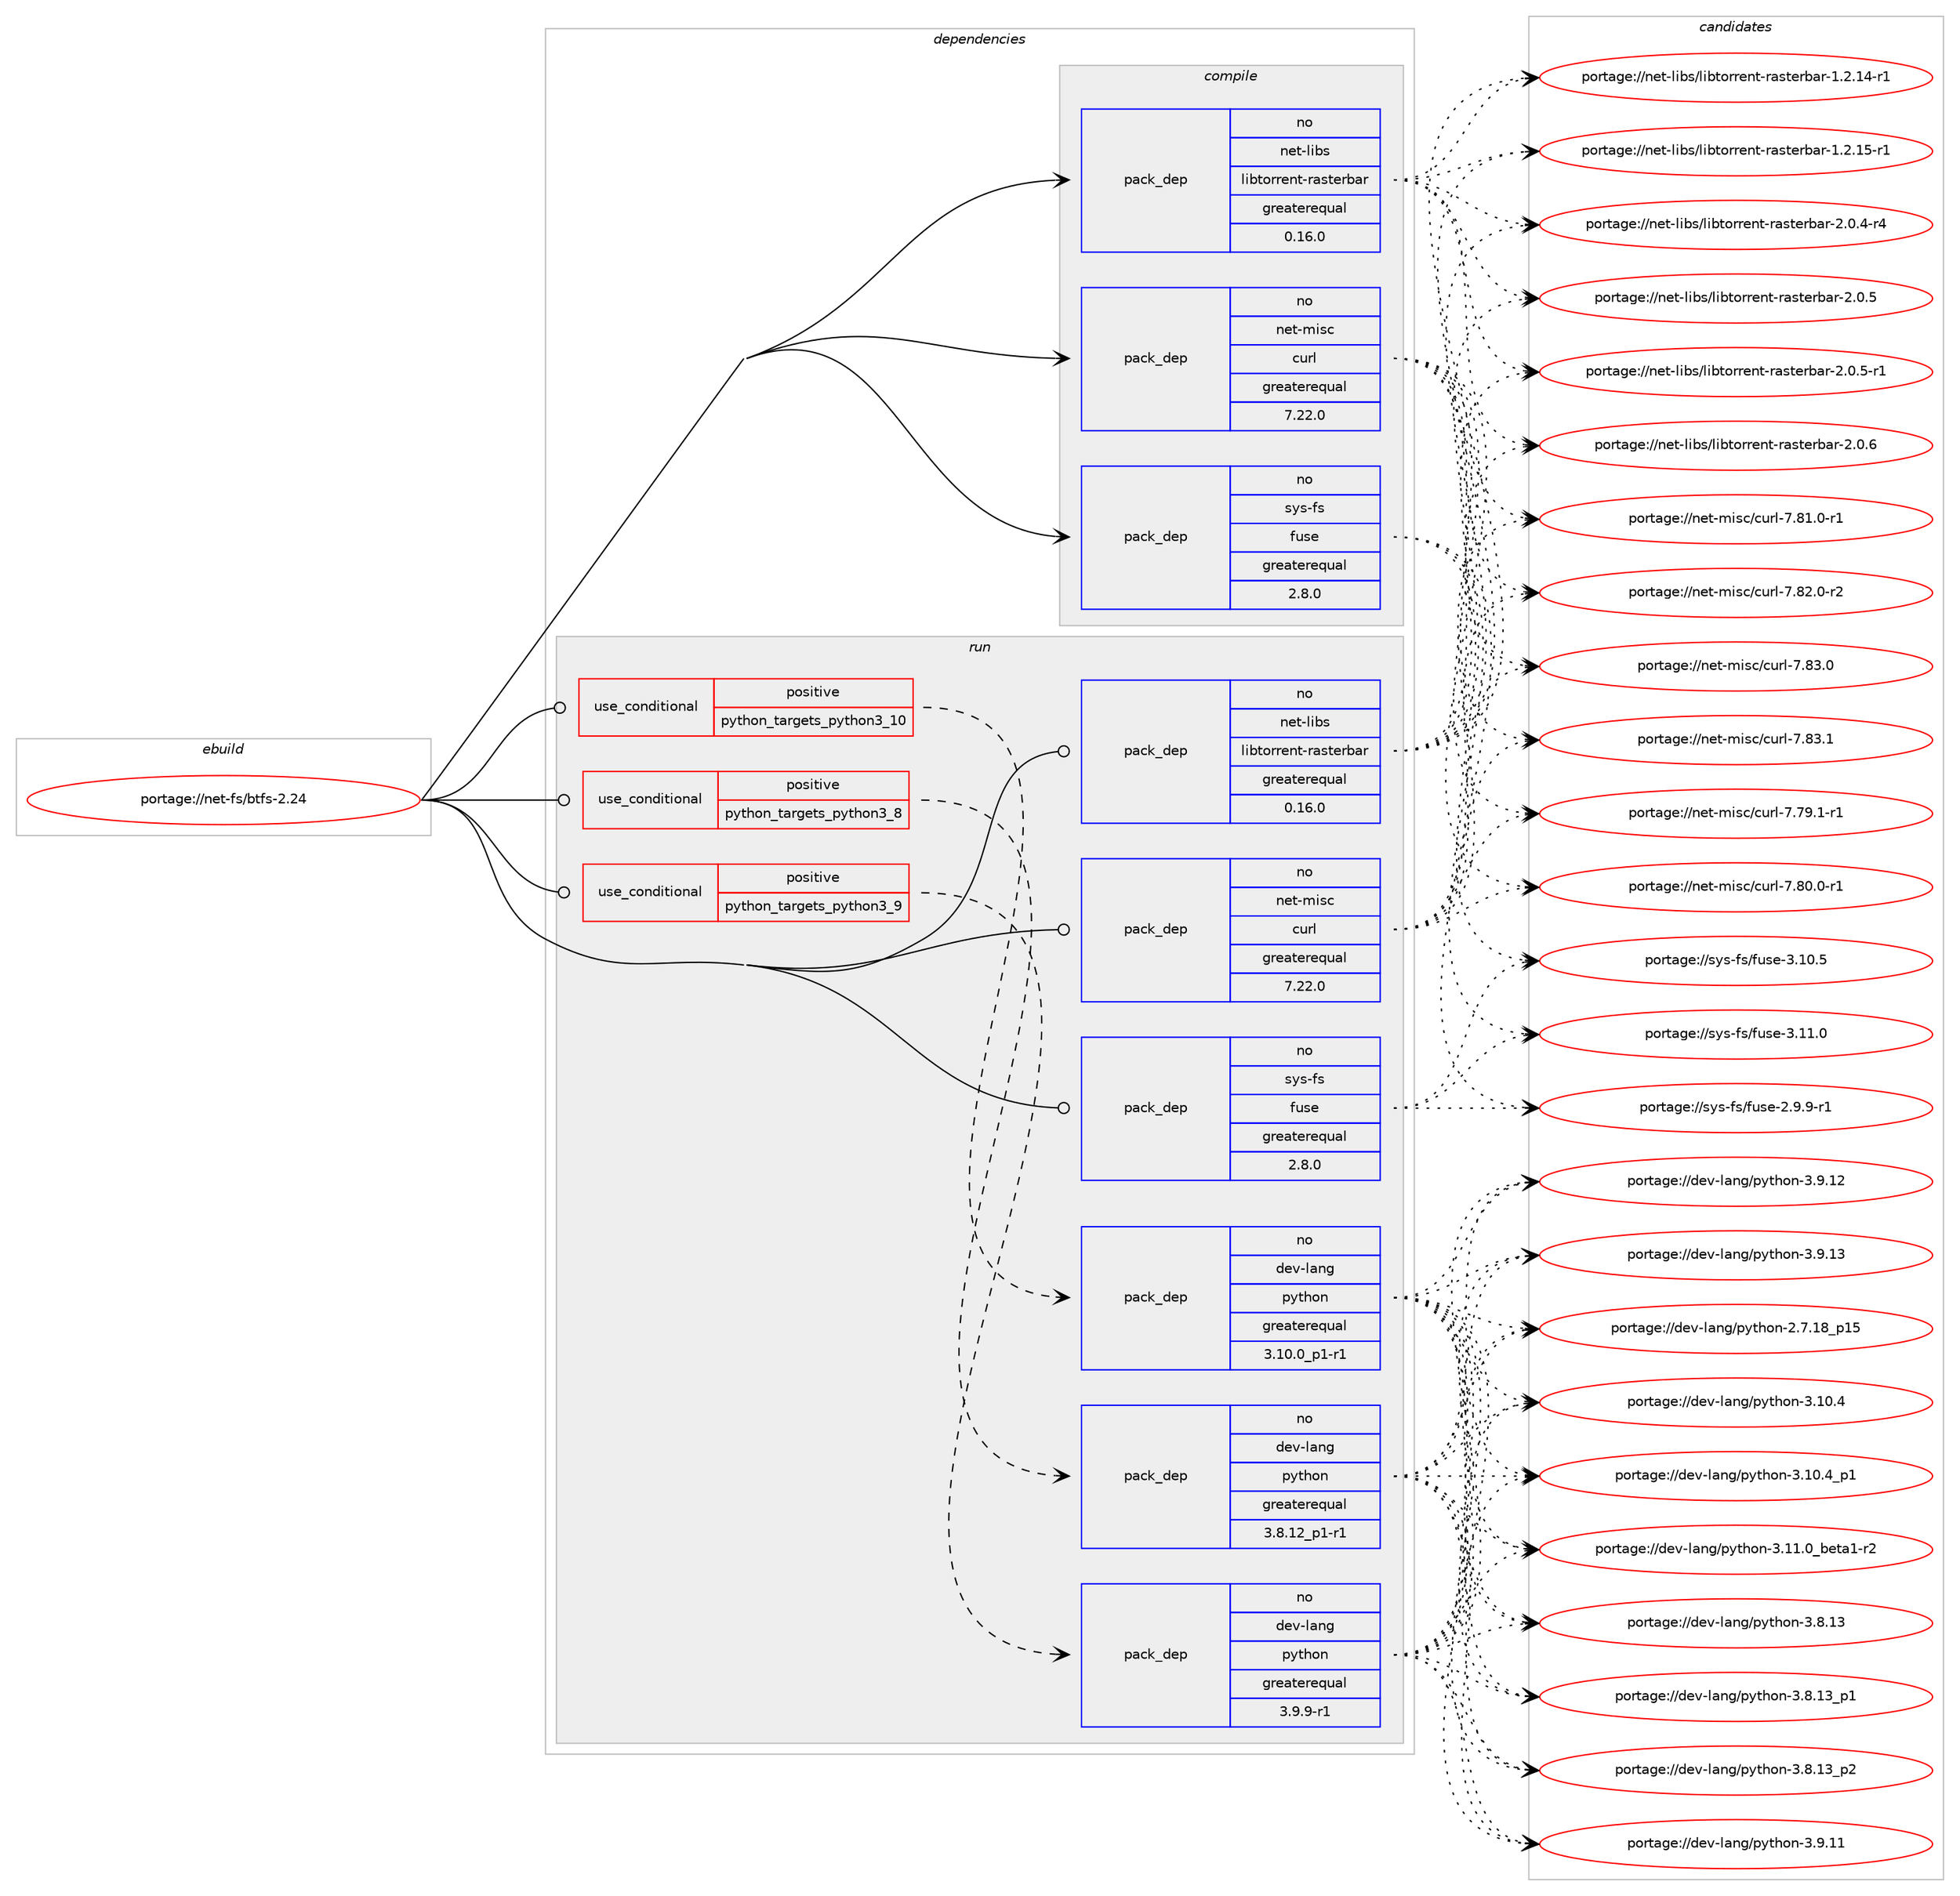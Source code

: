 digraph prolog {

# *************
# Graph options
# *************

newrank=true;
concentrate=true;
compound=true;
graph [rankdir=LR,fontname=Helvetica,fontsize=10,ranksep=1.5];#, ranksep=2.5, nodesep=0.2];
edge  [arrowhead=vee];
node  [fontname=Helvetica,fontsize=10];

# **********
# The ebuild
# **********

subgraph cluster_leftcol {
color=gray;
rank=same;
label=<<i>ebuild</i>>;
id [label="portage://net-fs/btfs-2.24", color=red, width=4, href="../net-fs/btfs-2.24.svg"];
}

# ****************
# The dependencies
# ****************

subgraph cluster_midcol {
color=gray;
label=<<i>dependencies</i>>;
subgraph cluster_compile {
fillcolor="#eeeeee";
style=filled;
label=<<i>compile</i>>;
# *** BEGIN UNKNOWN DEPENDENCY TYPE (TODO) ***
# id -> package_dependency(portage://net-fs/btfs-2.24,install,no,dev-libs,boost,none,[,,],any_same_slot,[])
# *** END UNKNOWN DEPENDENCY TYPE (TODO) ***

subgraph pack8 {
dependency50 [label=<<TABLE BORDER="0" CELLBORDER="1" CELLSPACING="0" CELLPADDING="4" WIDTH="220"><TR><TD ROWSPAN="6" CELLPADDING="30">pack_dep</TD></TR><TR><TD WIDTH="110">no</TD></TR><TR><TD>net-libs</TD></TR><TR><TD>libtorrent-rasterbar</TD></TR><TR><TD>greaterequal</TD></TR><TR><TD>0.16.0</TD></TR></TABLE>>, shape=none, color=blue];
}
id:e -> dependency50:w [weight=20,style="solid",arrowhead="vee"];
subgraph pack9 {
dependency51 [label=<<TABLE BORDER="0" CELLBORDER="1" CELLSPACING="0" CELLPADDING="4" WIDTH="220"><TR><TD ROWSPAN="6" CELLPADDING="30">pack_dep</TD></TR><TR><TD WIDTH="110">no</TD></TR><TR><TD>net-misc</TD></TR><TR><TD>curl</TD></TR><TR><TD>greaterequal</TD></TR><TR><TD>7.22.0</TD></TR></TABLE>>, shape=none, color=blue];
}
id:e -> dependency51:w [weight=20,style="solid",arrowhead="vee"];
subgraph pack10 {
dependency52 [label=<<TABLE BORDER="0" CELLBORDER="1" CELLSPACING="0" CELLPADDING="4" WIDTH="220"><TR><TD ROWSPAN="6" CELLPADDING="30">pack_dep</TD></TR><TR><TD WIDTH="110">no</TD></TR><TR><TD>sys-fs</TD></TR><TR><TD>fuse</TD></TR><TR><TD>greaterequal</TD></TR><TR><TD>2.8.0</TD></TR></TABLE>>, shape=none, color=blue];
}
id:e -> dependency52:w [weight=20,style="solid",arrowhead="vee"];
}
subgraph cluster_compileandrun {
fillcolor="#eeeeee";
style=filled;
label=<<i>compile and run</i>>;
}
subgraph cluster_run {
fillcolor="#eeeeee";
style=filled;
label=<<i>run</i>>;
subgraph cond42 {
dependency53 [label=<<TABLE BORDER="0" CELLBORDER="1" CELLSPACING="0" CELLPADDING="4"><TR><TD ROWSPAN="3" CELLPADDING="10">use_conditional</TD></TR><TR><TD>positive</TD></TR><TR><TD>python_targets_python3_10</TD></TR></TABLE>>, shape=none, color=red];
subgraph pack11 {
dependency54 [label=<<TABLE BORDER="0" CELLBORDER="1" CELLSPACING="0" CELLPADDING="4" WIDTH="220"><TR><TD ROWSPAN="6" CELLPADDING="30">pack_dep</TD></TR><TR><TD WIDTH="110">no</TD></TR><TR><TD>dev-lang</TD></TR><TR><TD>python</TD></TR><TR><TD>greaterequal</TD></TR><TR><TD>3.10.0_p1-r1</TD></TR></TABLE>>, shape=none, color=blue];
}
dependency53:e -> dependency54:w [weight=20,style="dashed",arrowhead="vee"];
}
id:e -> dependency53:w [weight=20,style="solid",arrowhead="odot"];
subgraph cond43 {
dependency55 [label=<<TABLE BORDER="0" CELLBORDER="1" CELLSPACING="0" CELLPADDING="4"><TR><TD ROWSPAN="3" CELLPADDING="10">use_conditional</TD></TR><TR><TD>positive</TD></TR><TR><TD>python_targets_python3_8</TD></TR></TABLE>>, shape=none, color=red];
subgraph pack12 {
dependency56 [label=<<TABLE BORDER="0" CELLBORDER="1" CELLSPACING="0" CELLPADDING="4" WIDTH="220"><TR><TD ROWSPAN="6" CELLPADDING="30">pack_dep</TD></TR><TR><TD WIDTH="110">no</TD></TR><TR><TD>dev-lang</TD></TR><TR><TD>python</TD></TR><TR><TD>greaterequal</TD></TR><TR><TD>3.8.12_p1-r1</TD></TR></TABLE>>, shape=none, color=blue];
}
dependency55:e -> dependency56:w [weight=20,style="dashed",arrowhead="vee"];
}
id:e -> dependency55:w [weight=20,style="solid",arrowhead="odot"];
subgraph cond44 {
dependency57 [label=<<TABLE BORDER="0" CELLBORDER="1" CELLSPACING="0" CELLPADDING="4"><TR><TD ROWSPAN="3" CELLPADDING="10">use_conditional</TD></TR><TR><TD>positive</TD></TR><TR><TD>python_targets_python3_9</TD></TR></TABLE>>, shape=none, color=red];
subgraph pack13 {
dependency58 [label=<<TABLE BORDER="0" CELLBORDER="1" CELLSPACING="0" CELLPADDING="4" WIDTH="220"><TR><TD ROWSPAN="6" CELLPADDING="30">pack_dep</TD></TR><TR><TD WIDTH="110">no</TD></TR><TR><TD>dev-lang</TD></TR><TR><TD>python</TD></TR><TR><TD>greaterequal</TD></TR><TR><TD>3.9.9-r1</TD></TR></TABLE>>, shape=none, color=blue];
}
dependency57:e -> dependency58:w [weight=20,style="dashed",arrowhead="vee"];
}
id:e -> dependency57:w [weight=20,style="solid",arrowhead="odot"];
# *** BEGIN UNKNOWN DEPENDENCY TYPE (TODO) ***
# id -> package_dependency(portage://net-fs/btfs-2.24,run,no,dev-libs,boost,none,[,,],any_same_slot,[])
# *** END UNKNOWN DEPENDENCY TYPE (TODO) ***

subgraph pack14 {
dependency59 [label=<<TABLE BORDER="0" CELLBORDER="1" CELLSPACING="0" CELLPADDING="4" WIDTH="220"><TR><TD ROWSPAN="6" CELLPADDING="30">pack_dep</TD></TR><TR><TD WIDTH="110">no</TD></TR><TR><TD>net-libs</TD></TR><TR><TD>libtorrent-rasterbar</TD></TR><TR><TD>greaterequal</TD></TR><TR><TD>0.16.0</TD></TR></TABLE>>, shape=none, color=blue];
}
id:e -> dependency59:w [weight=20,style="solid",arrowhead="odot"];
subgraph pack15 {
dependency60 [label=<<TABLE BORDER="0" CELLBORDER="1" CELLSPACING="0" CELLPADDING="4" WIDTH="220"><TR><TD ROWSPAN="6" CELLPADDING="30">pack_dep</TD></TR><TR><TD WIDTH="110">no</TD></TR><TR><TD>net-misc</TD></TR><TR><TD>curl</TD></TR><TR><TD>greaterequal</TD></TR><TR><TD>7.22.0</TD></TR></TABLE>>, shape=none, color=blue];
}
id:e -> dependency60:w [weight=20,style="solid",arrowhead="odot"];
subgraph pack16 {
dependency61 [label=<<TABLE BORDER="0" CELLBORDER="1" CELLSPACING="0" CELLPADDING="4" WIDTH="220"><TR><TD ROWSPAN="6" CELLPADDING="30">pack_dep</TD></TR><TR><TD WIDTH="110">no</TD></TR><TR><TD>sys-fs</TD></TR><TR><TD>fuse</TD></TR><TR><TD>greaterequal</TD></TR><TR><TD>2.8.0</TD></TR></TABLE>>, shape=none, color=blue];
}
id:e -> dependency61:w [weight=20,style="solid",arrowhead="odot"];
}
}

# **************
# The candidates
# **************

subgraph cluster_choices {
rank=same;
color=gray;
label=<<i>candidates</i>>;

subgraph choice8 {
color=black;
nodesep=1;
choice1101011164510810598115471081059811611111411410111011645114971151161011149897114454946504649524511449 [label="portage://net-libs/libtorrent-rasterbar-1.2.14-r1", color=red, width=4,href="../net-libs/libtorrent-rasterbar-1.2.14-r1.svg"];
choice1101011164510810598115471081059811611111411410111011645114971151161011149897114454946504649534511449 [label="portage://net-libs/libtorrent-rasterbar-1.2.15-r1", color=red, width=4,href="../net-libs/libtorrent-rasterbar-1.2.15-r1.svg"];
choice11010111645108105981154710810598116111114114101110116451149711511610111498971144550464846524511452 [label="portage://net-libs/libtorrent-rasterbar-2.0.4-r4", color=red, width=4,href="../net-libs/libtorrent-rasterbar-2.0.4-r4.svg"];
choice1101011164510810598115471081059811611111411410111011645114971151161011149897114455046484653 [label="portage://net-libs/libtorrent-rasterbar-2.0.5", color=red, width=4,href="../net-libs/libtorrent-rasterbar-2.0.5.svg"];
choice11010111645108105981154710810598116111114114101110116451149711511610111498971144550464846534511449 [label="portage://net-libs/libtorrent-rasterbar-2.0.5-r1", color=red, width=4,href="../net-libs/libtorrent-rasterbar-2.0.5-r1.svg"];
choice1101011164510810598115471081059811611111411410111011645114971151161011149897114455046484654 [label="portage://net-libs/libtorrent-rasterbar-2.0.6", color=red, width=4,href="../net-libs/libtorrent-rasterbar-2.0.6.svg"];
dependency50:e -> choice1101011164510810598115471081059811611111411410111011645114971151161011149897114454946504649524511449:w [style=dotted,weight="100"];
dependency50:e -> choice1101011164510810598115471081059811611111411410111011645114971151161011149897114454946504649534511449:w [style=dotted,weight="100"];
dependency50:e -> choice11010111645108105981154710810598116111114114101110116451149711511610111498971144550464846524511452:w [style=dotted,weight="100"];
dependency50:e -> choice1101011164510810598115471081059811611111411410111011645114971151161011149897114455046484653:w [style=dotted,weight="100"];
dependency50:e -> choice11010111645108105981154710810598116111114114101110116451149711511610111498971144550464846534511449:w [style=dotted,weight="100"];
dependency50:e -> choice1101011164510810598115471081059811611111411410111011645114971151161011149897114455046484654:w [style=dotted,weight="100"];
}
subgraph choice9 {
color=black;
nodesep=1;
choice11010111645109105115994799117114108455546555746494511449 [label="portage://net-misc/curl-7.79.1-r1", color=red, width=4,href="../net-misc/curl-7.79.1-r1.svg"];
choice11010111645109105115994799117114108455546564846484511449 [label="portage://net-misc/curl-7.80.0-r1", color=red, width=4,href="../net-misc/curl-7.80.0-r1.svg"];
choice11010111645109105115994799117114108455546564946484511449 [label="portage://net-misc/curl-7.81.0-r1", color=red, width=4,href="../net-misc/curl-7.81.0-r1.svg"];
choice11010111645109105115994799117114108455546565046484511450 [label="portage://net-misc/curl-7.82.0-r2", color=red, width=4,href="../net-misc/curl-7.82.0-r2.svg"];
choice1101011164510910511599479911711410845554656514648 [label="portage://net-misc/curl-7.83.0", color=red, width=4,href="../net-misc/curl-7.83.0.svg"];
choice1101011164510910511599479911711410845554656514649 [label="portage://net-misc/curl-7.83.1", color=red, width=4,href="../net-misc/curl-7.83.1.svg"];
dependency51:e -> choice11010111645109105115994799117114108455546555746494511449:w [style=dotted,weight="100"];
dependency51:e -> choice11010111645109105115994799117114108455546564846484511449:w [style=dotted,weight="100"];
dependency51:e -> choice11010111645109105115994799117114108455546564946484511449:w [style=dotted,weight="100"];
dependency51:e -> choice11010111645109105115994799117114108455546565046484511450:w [style=dotted,weight="100"];
dependency51:e -> choice1101011164510910511599479911711410845554656514648:w [style=dotted,weight="100"];
dependency51:e -> choice1101011164510910511599479911711410845554656514649:w [style=dotted,weight="100"];
}
subgraph choice10 {
color=black;
nodesep=1;
choice11512111545102115471021171151014550465746574511449 [label="portage://sys-fs/fuse-2.9.9-r1", color=red, width=4,href="../sys-fs/fuse-2.9.9-r1.svg"];
choice115121115451021154710211711510145514649484653 [label="portage://sys-fs/fuse-3.10.5", color=red, width=4,href="../sys-fs/fuse-3.10.5.svg"];
choice115121115451021154710211711510145514649494648 [label="portage://sys-fs/fuse-3.11.0", color=red, width=4,href="../sys-fs/fuse-3.11.0.svg"];
dependency52:e -> choice11512111545102115471021171151014550465746574511449:w [style=dotted,weight="100"];
dependency52:e -> choice115121115451021154710211711510145514649484653:w [style=dotted,weight="100"];
dependency52:e -> choice115121115451021154710211711510145514649494648:w [style=dotted,weight="100"];
}
subgraph choice11 {
color=black;
nodesep=1;
choice10010111845108971101034711212111610411111045504655464956951124953 [label="portage://dev-lang/python-2.7.18_p15", color=red, width=4,href="../dev-lang/python-2.7.18_p15.svg"];
choice10010111845108971101034711212111610411111045514649484652 [label="portage://dev-lang/python-3.10.4", color=red, width=4,href="../dev-lang/python-3.10.4.svg"];
choice100101118451089711010347112121116104111110455146494846529511249 [label="portage://dev-lang/python-3.10.4_p1", color=red, width=4,href="../dev-lang/python-3.10.4_p1.svg"];
choice10010111845108971101034711212111610411111045514649494648959810111697494511450 [label="portage://dev-lang/python-3.11.0_beta1-r2", color=red, width=4,href="../dev-lang/python-3.11.0_beta1-r2.svg"];
choice10010111845108971101034711212111610411111045514656464951 [label="portage://dev-lang/python-3.8.13", color=red, width=4,href="../dev-lang/python-3.8.13.svg"];
choice100101118451089711010347112121116104111110455146564649519511249 [label="portage://dev-lang/python-3.8.13_p1", color=red, width=4,href="../dev-lang/python-3.8.13_p1.svg"];
choice100101118451089711010347112121116104111110455146564649519511250 [label="portage://dev-lang/python-3.8.13_p2", color=red, width=4,href="../dev-lang/python-3.8.13_p2.svg"];
choice10010111845108971101034711212111610411111045514657464949 [label="portage://dev-lang/python-3.9.11", color=red, width=4,href="../dev-lang/python-3.9.11.svg"];
choice10010111845108971101034711212111610411111045514657464950 [label="portage://dev-lang/python-3.9.12", color=red, width=4,href="../dev-lang/python-3.9.12.svg"];
choice10010111845108971101034711212111610411111045514657464951 [label="portage://dev-lang/python-3.9.13", color=red, width=4,href="../dev-lang/python-3.9.13.svg"];
dependency54:e -> choice10010111845108971101034711212111610411111045504655464956951124953:w [style=dotted,weight="100"];
dependency54:e -> choice10010111845108971101034711212111610411111045514649484652:w [style=dotted,weight="100"];
dependency54:e -> choice100101118451089711010347112121116104111110455146494846529511249:w [style=dotted,weight="100"];
dependency54:e -> choice10010111845108971101034711212111610411111045514649494648959810111697494511450:w [style=dotted,weight="100"];
dependency54:e -> choice10010111845108971101034711212111610411111045514656464951:w [style=dotted,weight="100"];
dependency54:e -> choice100101118451089711010347112121116104111110455146564649519511249:w [style=dotted,weight="100"];
dependency54:e -> choice100101118451089711010347112121116104111110455146564649519511250:w [style=dotted,weight="100"];
dependency54:e -> choice10010111845108971101034711212111610411111045514657464949:w [style=dotted,weight="100"];
dependency54:e -> choice10010111845108971101034711212111610411111045514657464950:w [style=dotted,weight="100"];
dependency54:e -> choice10010111845108971101034711212111610411111045514657464951:w [style=dotted,weight="100"];
}
subgraph choice12 {
color=black;
nodesep=1;
choice10010111845108971101034711212111610411111045504655464956951124953 [label="portage://dev-lang/python-2.7.18_p15", color=red, width=4,href="../dev-lang/python-2.7.18_p15.svg"];
choice10010111845108971101034711212111610411111045514649484652 [label="portage://dev-lang/python-3.10.4", color=red, width=4,href="../dev-lang/python-3.10.4.svg"];
choice100101118451089711010347112121116104111110455146494846529511249 [label="portage://dev-lang/python-3.10.4_p1", color=red, width=4,href="../dev-lang/python-3.10.4_p1.svg"];
choice10010111845108971101034711212111610411111045514649494648959810111697494511450 [label="portage://dev-lang/python-3.11.0_beta1-r2", color=red, width=4,href="../dev-lang/python-3.11.0_beta1-r2.svg"];
choice10010111845108971101034711212111610411111045514656464951 [label="portage://dev-lang/python-3.8.13", color=red, width=4,href="../dev-lang/python-3.8.13.svg"];
choice100101118451089711010347112121116104111110455146564649519511249 [label="portage://dev-lang/python-3.8.13_p1", color=red, width=4,href="../dev-lang/python-3.8.13_p1.svg"];
choice100101118451089711010347112121116104111110455146564649519511250 [label="portage://dev-lang/python-3.8.13_p2", color=red, width=4,href="../dev-lang/python-3.8.13_p2.svg"];
choice10010111845108971101034711212111610411111045514657464949 [label="portage://dev-lang/python-3.9.11", color=red, width=4,href="../dev-lang/python-3.9.11.svg"];
choice10010111845108971101034711212111610411111045514657464950 [label="portage://dev-lang/python-3.9.12", color=red, width=4,href="../dev-lang/python-3.9.12.svg"];
choice10010111845108971101034711212111610411111045514657464951 [label="portage://dev-lang/python-3.9.13", color=red, width=4,href="../dev-lang/python-3.9.13.svg"];
dependency56:e -> choice10010111845108971101034711212111610411111045504655464956951124953:w [style=dotted,weight="100"];
dependency56:e -> choice10010111845108971101034711212111610411111045514649484652:w [style=dotted,weight="100"];
dependency56:e -> choice100101118451089711010347112121116104111110455146494846529511249:w [style=dotted,weight="100"];
dependency56:e -> choice10010111845108971101034711212111610411111045514649494648959810111697494511450:w [style=dotted,weight="100"];
dependency56:e -> choice10010111845108971101034711212111610411111045514656464951:w [style=dotted,weight="100"];
dependency56:e -> choice100101118451089711010347112121116104111110455146564649519511249:w [style=dotted,weight="100"];
dependency56:e -> choice100101118451089711010347112121116104111110455146564649519511250:w [style=dotted,weight="100"];
dependency56:e -> choice10010111845108971101034711212111610411111045514657464949:w [style=dotted,weight="100"];
dependency56:e -> choice10010111845108971101034711212111610411111045514657464950:w [style=dotted,weight="100"];
dependency56:e -> choice10010111845108971101034711212111610411111045514657464951:w [style=dotted,weight="100"];
}
subgraph choice13 {
color=black;
nodesep=1;
choice10010111845108971101034711212111610411111045504655464956951124953 [label="portage://dev-lang/python-2.7.18_p15", color=red, width=4,href="../dev-lang/python-2.7.18_p15.svg"];
choice10010111845108971101034711212111610411111045514649484652 [label="portage://dev-lang/python-3.10.4", color=red, width=4,href="../dev-lang/python-3.10.4.svg"];
choice100101118451089711010347112121116104111110455146494846529511249 [label="portage://dev-lang/python-3.10.4_p1", color=red, width=4,href="../dev-lang/python-3.10.4_p1.svg"];
choice10010111845108971101034711212111610411111045514649494648959810111697494511450 [label="portage://dev-lang/python-3.11.0_beta1-r2", color=red, width=4,href="../dev-lang/python-3.11.0_beta1-r2.svg"];
choice10010111845108971101034711212111610411111045514656464951 [label="portage://dev-lang/python-3.8.13", color=red, width=4,href="../dev-lang/python-3.8.13.svg"];
choice100101118451089711010347112121116104111110455146564649519511249 [label="portage://dev-lang/python-3.8.13_p1", color=red, width=4,href="../dev-lang/python-3.8.13_p1.svg"];
choice100101118451089711010347112121116104111110455146564649519511250 [label="portage://dev-lang/python-3.8.13_p2", color=red, width=4,href="../dev-lang/python-3.8.13_p2.svg"];
choice10010111845108971101034711212111610411111045514657464949 [label="portage://dev-lang/python-3.9.11", color=red, width=4,href="../dev-lang/python-3.9.11.svg"];
choice10010111845108971101034711212111610411111045514657464950 [label="portage://dev-lang/python-3.9.12", color=red, width=4,href="../dev-lang/python-3.9.12.svg"];
choice10010111845108971101034711212111610411111045514657464951 [label="portage://dev-lang/python-3.9.13", color=red, width=4,href="../dev-lang/python-3.9.13.svg"];
dependency58:e -> choice10010111845108971101034711212111610411111045504655464956951124953:w [style=dotted,weight="100"];
dependency58:e -> choice10010111845108971101034711212111610411111045514649484652:w [style=dotted,weight="100"];
dependency58:e -> choice100101118451089711010347112121116104111110455146494846529511249:w [style=dotted,weight="100"];
dependency58:e -> choice10010111845108971101034711212111610411111045514649494648959810111697494511450:w [style=dotted,weight="100"];
dependency58:e -> choice10010111845108971101034711212111610411111045514656464951:w [style=dotted,weight="100"];
dependency58:e -> choice100101118451089711010347112121116104111110455146564649519511249:w [style=dotted,weight="100"];
dependency58:e -> choice100101118451089711010347112121116104111110455146564649519511250:w [style=dotted,weight="100"];
dependency58:e -> choice10010111845108971101034711212111610411111045514657464949:w [style=dotted,weight="100"];
dependency58:e -> choice10010111845108971101034711212111610411111045514657464950:w [style=dotted,weight="100"];
dependency58:e -> choice10010111845108971101034711212111610411111045514657464951:w [style=dotted,weight="100"];
}
subgraph choice14 {
color=black;
nodesep=1;
choice1101011164510810598115471081059811611111411410111011645114971151161011149897114454946504649524511449 [label="portage://net-libs/libtorrent-rasterbar-1.2.14-r1", color=red, width=4,href="../net-libs/libtorrent-rasterbar-1.2.14-r1.svg"];
choice1101011164510810598115471081059811611111411410111011645114971151161011149897114454946504649534511449 [label="portage://net-libs/libtorrent-rasterbar-1.2.15-r1", color=red, width=4,href="../net-libs/libtorrent-rasterbar-1.2.15-r1.svg"];
choice11010111645108105981154710810598116111114114101110116451149711511610111498971144550464846524511452 [label="portage://net-libs/libtorrent-rasterbar-2.0.4-r4", color=red, width=4,href="../net-libs/libtorrent-rasterbar-2.0.4-r4.svg"];
choice1101011164510810598115471081059811611111411410111011645114971151161011149897114455046484653 [label="portage://net-libs/libtorrent-rasterbar-2.0.5", color=red, width=4,href="../net-libs/libtorrent-rasterbar-2.0.5.svg"];
choice11010111645108105981154710810598116111114114101110116451149711511610111498971144550464846534511449 [label="portage://net-libs/libtorrent-rasterbar-2.0.5-r1", color=red, width=4,href="../net-libs/libtorrent-rasterbar-2.0.5-r1.svg"];
choice1101011164510810598115471081059811611111411410111011645114971151161011149897114455046484654 [label="portage://net-libs/libtorrent-rasterbar-2.0.6", color=red, width=4,href="../net-libs/libtorrent-rasterbar-2.0.6.svg"];
dependency59:e -> choice1101011164510810598115471081059811611111411410111011645114971151161011149897114454946504649524511449:w [style=dotted,weight="100"];
dependency59:e -> choice1101011164510810598115471081059811611111411410111011645114971151161011149897114454946504649534511449:w [style=dotted,weight="100"];
dependency59:e -> choice11010111645108105981154710810598116111114114101110116451149711511610111498971144550464846524511452:w [style=dotted,weight="100"];
dependency59:e -> choice1101011164510810598115471081059811611111411410111011645114971151161011149897114455046484653:w [style=dotted,weight="100"];
dependency59:e -> choice11010111645108105981154710810598116111114114101110116451149711511610111498971144550464846534511449:w [style=dotted,weight="100"];
dependency59:e -> choice1101011164510810598115471081059811611111411410111011645114971151161011149897114455046484654:w [style=dotted,weight="100"];
}
subgraph choice15 {
color=black;
nodesep=1;
choice11010111645109105115994799117114108455546555746494511449 [label="portage://net-misc/curl-7.79.1-r1", color=red, width=4,href="../net-misc/curl-7.79.1-r1.svg"];
choice11010111645109105115994799117114108455546564846484511449 [label="portage://net-misc/curl-7.80.0-r1", color=red, width=4,href="../net-misc/curl-7.80.0-r1.svg"];
choice11010111645109105115994799117114108455546564946484511449 [label="portage://net-misc/curl-7.81.0-r1", color=red, width=4,href="../net-misc/curl-7.81.0-r1.svg"];
choice11010111645109105115994799117114108455546565046484511450 [label="portage://net-misc/curl-7.82.0-r2", color=red, width=4,href="../net-misc/curl-7.82.0-r2.svg"];
choice1101011164510910511599479911711410845554656514648 [label="portage://net-misc/curl-7.83.0", color=red, width=4,href="../net-misc/curl-7.83.0.svg"];
choice1101011164510910511599479911711410845554656514649 [label="portage://net-misc/curl-7.83.1", color=red, width=4,href="../net-misc/curl-7.83.1.svg"];
dependency60:e -> choice11010111645109105115994799117114108455546555746494511449:w [style=dotted,weight="100"];
dependency60:e -> choice11010111645109105115994799117114108455546564846484511449:w [style=dotted,weight="100"];
dependency60:e -> choice11010111645109105115994799117114108455546564946484511449:w [style=dotted,weight="100"];
dependency60:e -> choice11010111645109105115994799117114108455546565046484511450:w [style=dotted,weight="100"];
dependency60:e -> choice1101011164510910511599479911711410845554656514648:w [style=dotted,weight="100"];
dependency60:e -> choice1101011164510910511599479911711410845554656514649:w [style=dotted,weight="100"];
}
subgraph choice16 {
color=black;
nodesep=1;
choice11512111545102115471021171151014550465746574511449 [label="portage://sys-fs/fuse-2.9.9-r1", color=red, width=4,href="../sys-fs/fuse-2.9.9-r1.svg"];
choice115121115451021154710211711510145514649484653 [label="portage://sys-fs/fuse-3.10.5", color=red, width=4,href="../sys-fs/fuse-3.10.5.svg"];
choice115121115451021154710211711510145514649494648 [label="portage://sys-fs/fuse-3.11.0", color=red, width=4,href="../sys-fs/fuse-3.11.0.svg"];
dependency61:e -> choice11512111545102115471021171151014550465746574511449:w [style=dotted,weight="100"];
dependency61:e -> choice115121115451021154710211711510145514649484653:w [style=dotted,weight="100"];
dependency61:e -> choice115121115451021154710211711510145514649494648:w [style=dotted,weight="100"];
}
}

}
